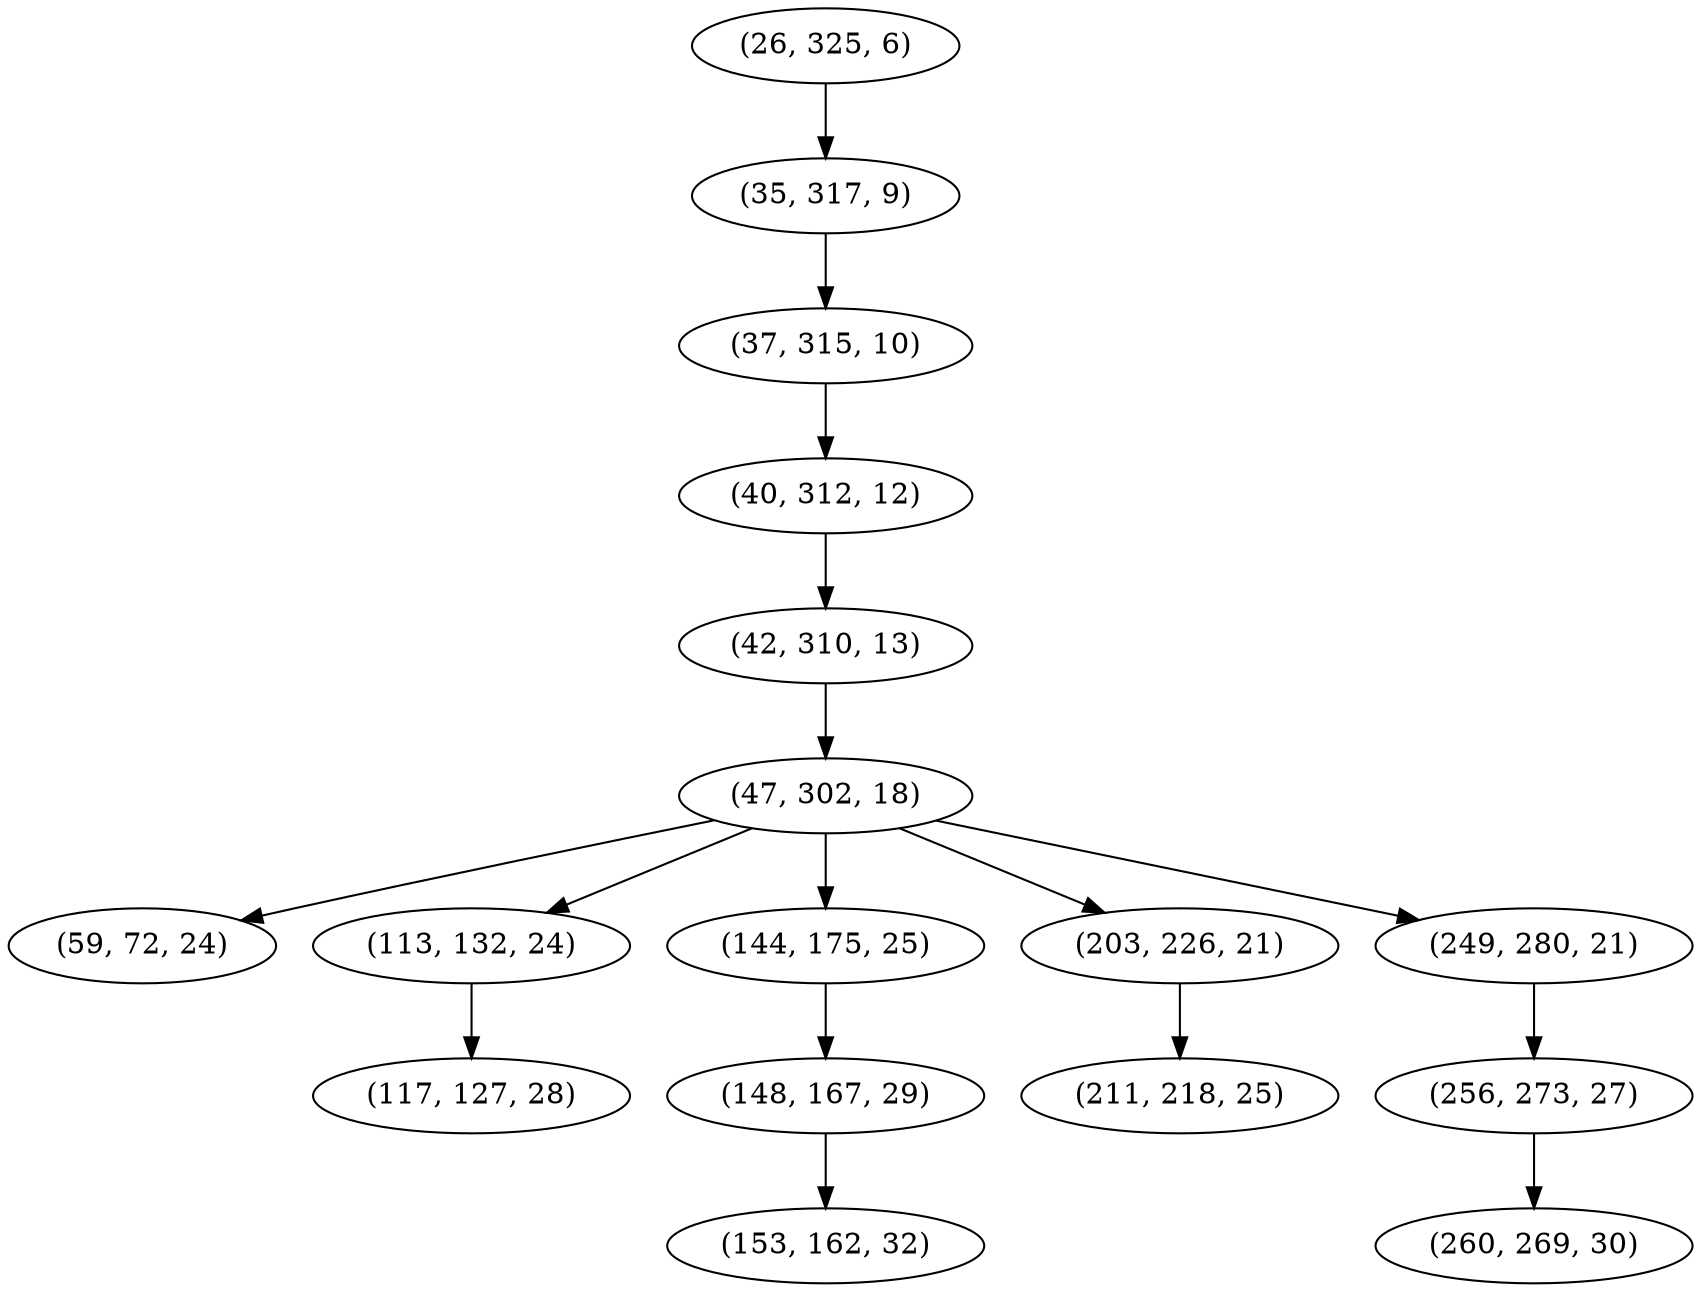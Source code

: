 digraph tree {
    "(26, 325, 6)";
    "(35, 317, 9)";
    "(37, 315, 10)";
    "(40, 312, 12)";
    "(42, 310, 13)";
    "(47, 302, 18)";
    "(59, 72, 24)";
    "(113, 132, 24)";
    "(117, 127, 28)";
    "(144, 175, 25)";
    "(148, 167, 29)";
    "(153, 162, 32)";
    "(203, 226, 21)";
    "(211, 218, 25)";
    "(249, 280, 21)";
    "(256, 273, 27)";
    "(260, 269, 30)";
    "(26, 325, 6)" -> "(35, 317, 9)";
    "(35, 317, 9)" -> "(37, 315, 10)";
    "(37, 315, 10)" -> "(40, 312, 12)";
    "(40, 312, 12)" -> "(42, 310, 13)";
    "(42, 310, 13)" -> "(47, 302, 18)";
    "(47, 302, 18)" -> "(59, 72, 24)";
    "(47, 302, 18)" -> "(113, 132, 24)";
    "(47, 302, 18)" -> "(144, 175, 25)";
    "(47, 302, 18)" -> "(203, 226, 21)";
    "(47, 302, 18)" -> "(249, 280, 21)";
    "(113, 132, 24)" -> "(117, 127, 28)";
    "(144, 175, 25)" -> "(148, 167, 29)";
    "(148, 167, 29)" -> "(153, 162, 32)";
    "(203, 226, 21)" -> "(211, 218, 25)";
    "(249, 280, 21)" -> "(256, 273, 27)";
    "(256, 273, 27)" -> "(260, 269, 30)";
}
